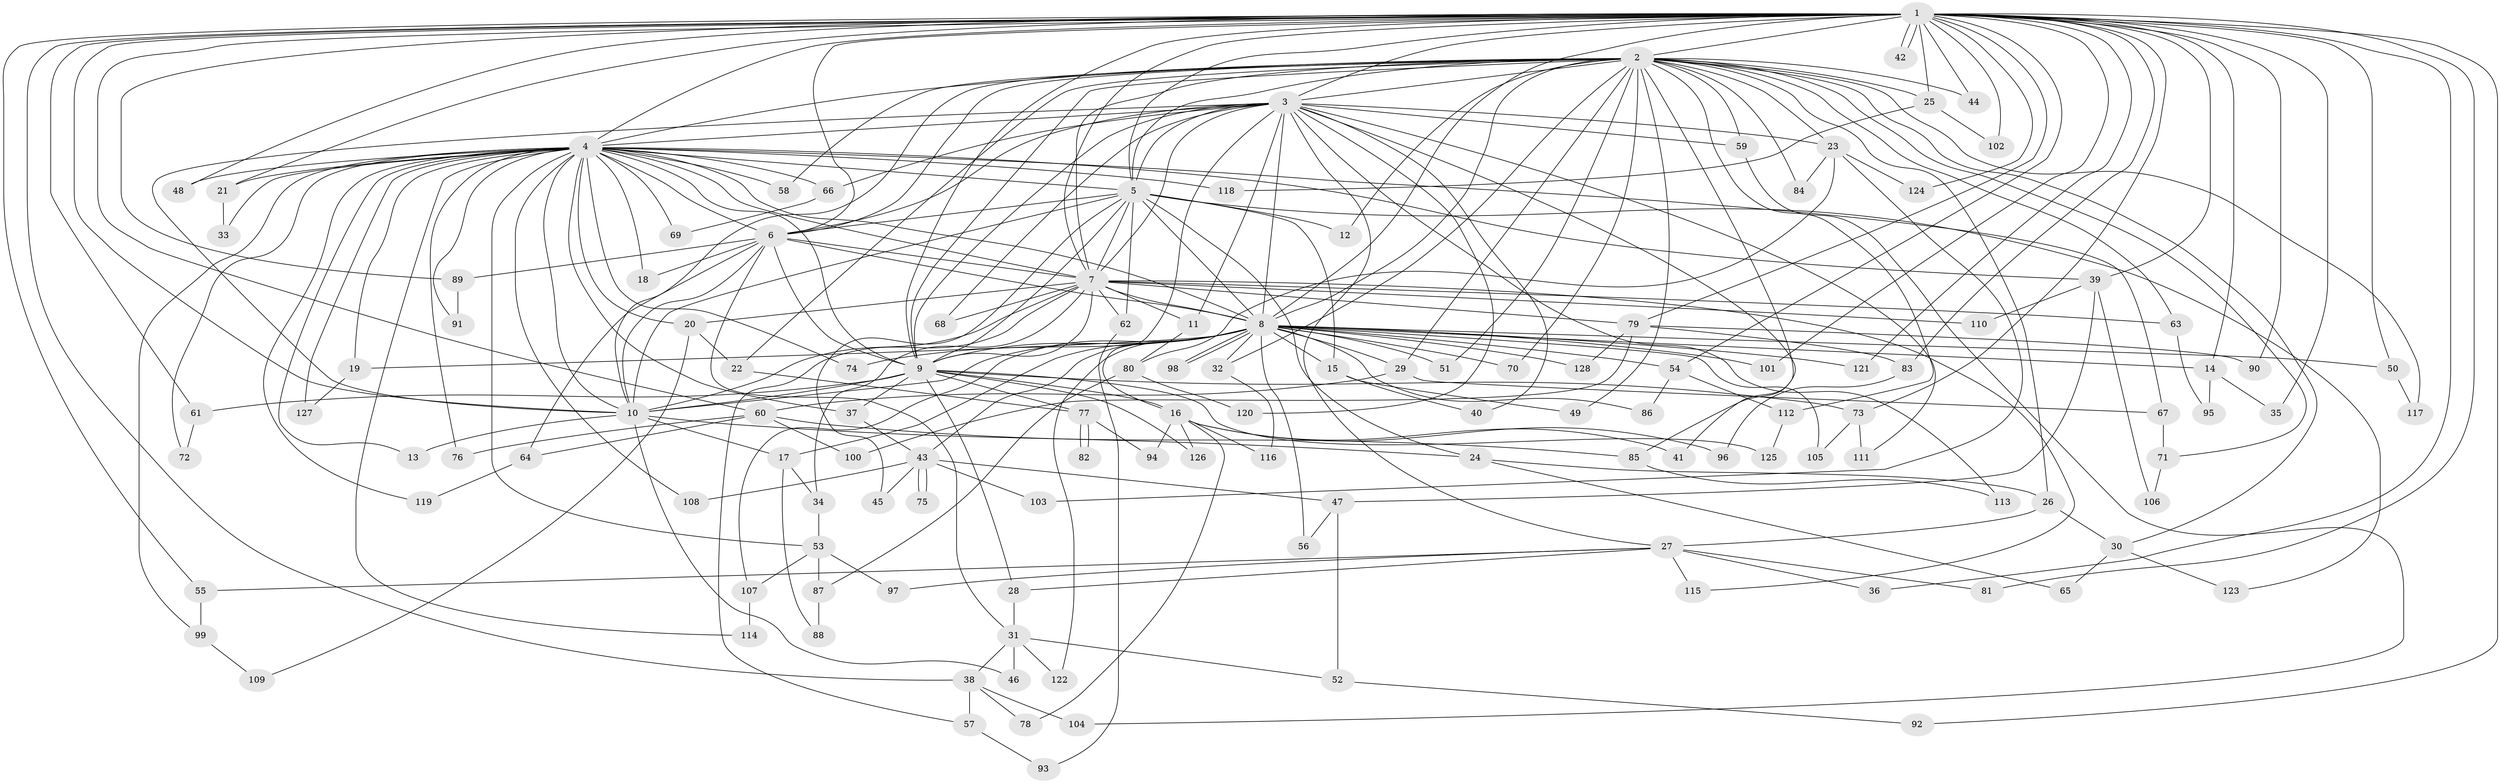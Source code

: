 // Generated by graph-tools (version 1.1) at 2025/14/03/09/25 04:14:02]
// undirected, 128 vertices, 281 edges
graph export_dot {
graph [start="1"]
  node [color=gray90,style=filled];
  1;
  2;
  3;
  4;
  5;
  6;
  7;
  8;
  9;
  10;
  11;
  12;
  13;
  14;
  15;
  16;
  17;
  18;
  19;
  20;
  21;
  22;
  23;
  24;
  25;
  26;
  27;
  28;
  29;
  30;
  31;
  32;
  33;
  34;
  35;
  36;
  37;
  38;
  39;
  40;
  41;
  42;
  43;
  44;
  45;
  46;
  47;
  48;
  49;
  50;
  51;
  52;
  53;
  54;
  55;
  56;
  57;
  58;
  59;
  60;
  61;
  62;
  63;
  64;
  65;
  66;
  67;
  68;
  69;
  70;
  71;
  72;
  73;
  74;
  75;
  76;
  77;
  78;
  79;
  80;
  81;
  82;
  83;
  84;
  85;
  86;
  87;
  88;
  89;
  90;
  91;
  92;
  93;
  94;
  95;
  96;
  97;
  98;
  99;
  100;
  101;
  102;
  103;
  104;
  105;
  106;
  107;
  108;
  109;
  110;
  111;
  112;
  113;
  114;
  115;
  116;
  117;
  118;
  119;
  120;
  121;
  122;
  123;
  124;
  125;
  126;
  127;
  128;
  1 -- 2;
  1 -- 3;
  1 -- 4;
  1 -- 5;
  1 -- 6;
  1 -- 7;
  1 -- 8;
  1 -- 9;
  1 -- 10;
  1 -- 14;
  1 -- 21;
  1 -- 25;
  1 -- 35;
  1 -- 36;
  1 -- 38;
  1 -- 39;
  1 -- 42;
  1 -- 42;
  1 -- 44;
  1 -- 48;
  1 -- 50;
  1 -- 54;
  1 -- 55;
  1 -- 60;
  1 -- 61;
  1 -- 73;
  1 -- 79;
  1 -- 81;
  1 -- 83;
  1 -- 89;
  1 -- 90;
  1 -- 92;
  1 -- 101;
  1 -- 102;
  1 -- 121;
  1 -- 124;
  2 -- 3;
  2 -- 4;
  2 -- 5;
  2 -- 6;
  2 -- 7;
  2 -- 8;
  2 -- 9;
  2 -- 10;
  2 -- 12;
  2 -- 22;
  2 -- 23;
  2 -- 25;
  2 -- 26;
  2 -- 29;
  2 -- 30;
  2 -- 32;
  2 -- 44;
  2 -- 49;
  2 -- 51;
  2 -- 58;
  2 -- 59;
  2 -- 63;
  2 -- 70;
  2 -- 71;
  2 -- 84;
  2 -- 85;
  2 -- 112;
  2 -- 117;
  3 -- 4;
  3 -- 5;
  3 -- 6;
  3 -- 7;
  3 -- 8;
  3 -- 9;
  3 -- 10;
  3 -- 11;
  3 -- 16;
  3 -- 23;
  3 -- 27;
  3 -- 40;
  3 -- 41;
  3 -- 59;
  3 -- 66;
  3 -- 68;
  3 -- 111;
  3 -- 113;
  3 -- 120;
  4 -- 5;
  4 -- 6;
  4 -- 7;
  4 -- 8;
  4 -- 9;
  4 -- 10;
  4 -- 13;
  4 -- 18;
  4 -- 19;
  4 -- 20;
  4 -- 21;
  4 -- 33;
  4 -- 37;
  4 -- 39;
  4 -- 48;
  4 -- 53;
  4 -- 58;
  4 -- 66;
  4 -- 67;
  4 -- 69;
  4 -- 72;
  4 -- 74;
  4 -- 76;
  4 -- 91;
  4 -- 99;
  4 -- 108;
  4 -- 114;
  4 -- 118;
  4 -- 119;
  4 -- 127;
  5 -- 6;
  5 -- 7;
  5 -- 8;
  5 -- 9;
  5 -- 10;
  5 -- 12;
  5 -- 15;
  5 -- 24;
  5 -- 45;
  5 -- 62;
  5 -- 123;
  6 -- 7;
  6 -- 8;
  6 -- 9;
  6 -- 10;
  6 -- 18;
  6 -- 31;
  6 -- 64;
  6 -- 89;
  7 -- 8;
  7 -- 9;
  7 -- 10;
  7 -- 11;
  7 -- 20;
  7 -- 34;
  7 -- 57;
  7 -- 62;
  7 -- 63;
  7 -- 68;
  7 -- 79;
  7 -- 110;
  7 -- 115;
  8 -- 9;
  8 -- 10;
  8 -- 14;
  8 -- 15;
  8 -- 17;
  8 -- 19;
  8 -- 29;
  8 -- 32;
  8 -- 43;
  8 -- 50;
  8 -- 51;
  8 -- 54;
  8 -- 56;
  8 -- 70;
  8 -- 74;
  8 -- 86;
  8 -- 98;
  8 -- 98;
  8 -- 101;
  8 -- 105;
  8 -- 107;
  8 -- 121;
  8 -- 122;
  8 -- 128;
  9 -- 10;
  9 -- 16;
  9 -- 28;
  9 -- 37;
  9 -- 61;
  9 -- 73;
  9 -- 77;
  9 -- 125;
  9 -- 126;
  10 -- 13;
  10 -- 17;
  10 -- 24;
  10 -- 46;
  11 -- 80;
  14 -- 35;
  14 -- 95;
  15 -- 40;
  15 -- 49;
  16 -- 41;
  16 -- 78;
  16 -- 94;
  16 -- 96;
  16 -- 116;
  16 -- 126;
  17 -- 34;
  17 -- 88;
  19 -- 127;
  20 -- 22;
  20 -- 109;
  21 -- 33;
  22 -- 77;
  23 -- 80;
  23 -- 84;
  23 -- 103;
  23 -- 124;
  24 -- 26;
  24 -- 65;
  25 -- 102;
  25 -- 118;
  26 -- 27;
  26 -- 30;
  27 -- 28;
  27 -- 36;
  27 -- 55;
  27 -- 81;
  27 -- 97;
  27 -- 115;
  28 -- 31;
  29 -- 60;
  29 -- 67;
  30 -- 65;
  30 -- 123;
  31 -- 38;
  31 -- 46;
  31 -- 52;
  31 -- 122;
  32 -- 116;
  34 -- 53;
  37 -- 43;
  38 -- 57;
  38 -- 78;
  38 -- 104;
  39 -- 47;
  39 -- 106;
  39 -- 110;
  43 -- 45;
  43 -- 47;
  43 -- 75;
  43 -- 75;
  43 -- 103;
  43 -- 108;
  47 -- 52;
  47 -- 56;
  50 -- 117;
  52 -- 92;
  53 -- 87;
  53 -- 97;
  53 -- 107;
  54 -- 86;
  54 -- 112;
  55 -- 99;
  57 -- 93;
  59 -- 104;
  60 -- 64;
  60 -- 76;
  60 -- 85;
  60 -- 100;
  61 -- 72;
  62 -- 93;
  63 -- 95;
  64 -- 119;
  66 -- 69;
  67 -- 71;
  71 -- 106;
  73 -- 105;
  73 -- 111;
  77 -- 82;
  77 -- 82;
  77 -- 94;
  79 -- 83;
  79 -- 90;
  79 -- 100;
  79 -- 128;
  80 -- 87;
  80 -- 120;
  83 -- 96;
  85 -- 113;
  87 -- 88;
  89 -- 91;
  99 -- 109;
  107 -- 114;
  112 -- 125;
}
